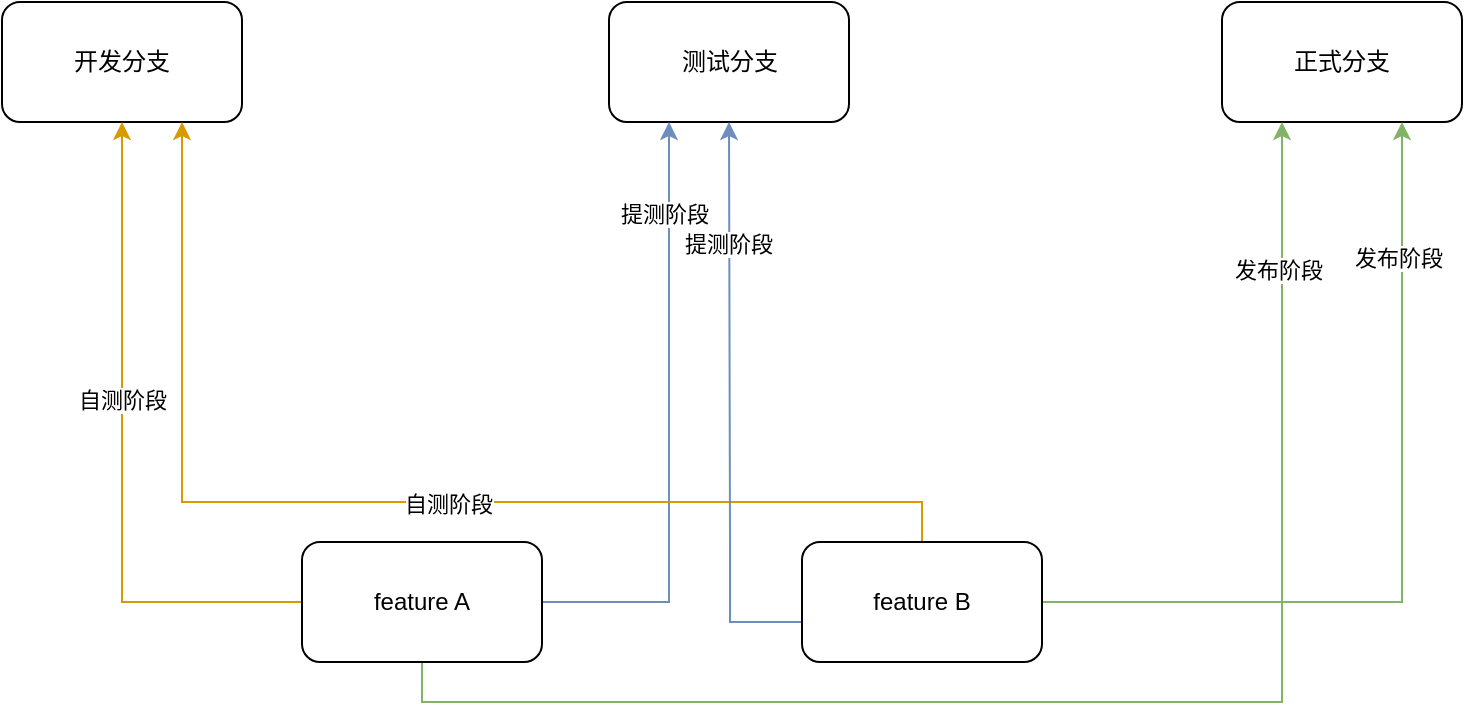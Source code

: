 <mxfile version="20.0.4" type="github">
  <diagram id="kWO4vnNtSZDNBMALmMIK" name="Page-1">
    <mxGraphModel dx="1242" dy="809" grid="1" gridSize="10" guides="1" tooltips="1" connect="1" arrows="1" fold="1" page="1" pageScale="1" pageWidth="827" pageHeight="1169" math="0" shadow="0">
      <root>
        <mxCell id="0" />
        <mxCell id="1" parent="0" />
        <mxCell id="DBEZtDzJzsMtLMxc4c8R-1" value="开发分支&lt;br&gt;" style="rounded=1;whiteSpace=wrap;html=1;" vertex="1" parent="1">
          <mxGeometry x="50" y="150" width="120" height="60" as="geometry" />
        </mxCell>
        <mxCell id="DBEZtDzJzsMtLMxc4c8R-2" value="测试分支" style="rounded=1;whiteSpace=wrap;html=1;" vertex="1" parent="1">
          <mxGeometry x="353.5" y="150" width="120" height="60" as="geometry" />
        </mxCell>
        <mxCell id="DBEZtDzJzsMtLMxc4c8R-3" value="正式分支" style="rounded=1;whiteSpace=wrap;html=1;" vertex="1" parent="1">
          <mxGeometry x="660" y="150" width="120" height="60" as="geometry" />
        </mxCell>
        <mxCell id="DBEZtDzJzsMtLMxc4c8R-6" style="edgeStyle=orthogonalEdgeStyle;rounded=0;orthogonalLoop=1;jettySize=auto;html=1;entryX=0.5;entryY=1;entryDx=0;entryDy=0;fillColor=#ffe6cc;strokeColor=#d79b00;" edge="1" parent="1" source="DBEZtDzJzsMtLMxc4c8R-4" target="DBEZtDzJzsMtLMxc4c8R-1">
          <mxGeometry relative="1" as="geometry" />
        </mxCell>
        <mxCell id="DBEZtDzJzsMtLMxc4c8R-8" value="自测阶段" style="edgeLabel;html=1;align=center;verticalAlign=middle;resizable=0;points=[];" vertex="1" connectable="0" parent="DBEZtDzJzsMtLMxc4c8R-6">
          <mxGeometry x="0.159" relative="1" as="geometry">
            <mxPoint as="offset" />
          </mxGeometry>
        </mxCell>
        <mxCell id="DBEZtDzJzsMtLMxc4c8R-10" style="edgeStyle=orthogonalEdgeStyle;rounded=0;orthogonalLoop=1;jettySize=auto;html=1;entryX=0.25;entryY=1;entryDx=0;entryDy=0;fillColor=#dae8fc;strokeColor=#6c8ebf;" edge="1" parent="1" source="DBEZtDzJzsMtLMxc4c8R-4" target="DBEZtDzJzsMtLMxc4c8R-2">
          <mxGeometry relative="1" as="geometry" />
        </mxCell>
        <mxCell id="DBEZtDzJzsMtLMxc4c8R-12" value="提测阶段" style="edgeLabel;html=1;align=center;verticalAlign=middle;resizable=0;points=[];" vertex="1" connectable="0" parent="DBEZtDzJzsMtLMxc4c8R-10">
          <mxGeometry x="0.708" y="4" relative="1" as="geometry">
            <mxPoint x="1" y="1" as="offset" />
          </mxGeometry>
        </mxCell>
        <mxCell id="DBEZtDzJzsMtLMxc4c8R-14" style="edgeStyle=orthogonalEdgeStyle;rounded=0;orthogonalLoop=1;jettySize=auto;html=1;entryX=0.25;entryY=1;entryDx=0;entryDy=0;fillColor=#d5e8d4;strokeColor=#82b366;" edge="1" parent="1" source="DBEZtDzJzsMtLMxc4c8R-4" target="DBEZtDzJzsMtLMxc4c8R-3">
          <mxGeometry relative="1" as="geometry">
            <Array as="points">
              <mxPoint x="260" y="500" />
              <mxPoint x="690" y="500" />
            </Array>
          </mxGeometry>
        </mxCell>
        <mxCell id="DBEZtDzJzsMtLMxc4c8R-16" value="发布阶段" style="edgeLabel;html=1;align=center;verticalAlign=middle;resizable=0;points=[];" vertex="1" connectable="0" parent="DBEZtDzJzsMtLMxc4c8R-14">
          <mxGeometry x="0.802" y="2" relative="1" as="geometry">
            <mxPoint as="offset" />
          </mxGeometry>
        </mxCell>
        <mxCell id="DBEZtDzJzsMtLMxc4c8R-4" value="feature A" style="rounded=1;whiteSpace=wrap;html=1;" vertex="1" parent="1">
          <mxGeometry x="200" y="420" width="120" height="60" as="geometry" />
        </mxCell>
        <mxCell id="DBEZtDzJzsMtLMxc4c8R-7" style="edgeStyle=orthogonalEdgeStyle;rounded=0;orthogonalLoop=1;jettySize=auto;html=1;fillColor=#ffe6cc;strokeColor=#d79b00;" edge="1" parent="1" source="DBEZtDzJzsMtLMxc4c8R-5">
          <mxGeometry relative="1" as="geometry">
            <mxPoint x="140" y="210" as="targetPoint" />
            <Array as="points">
              <mxPoint x="510" y="400" />
              <mxPoint x="140" y="400" />
              <mxPoint x="140" y="210" />
            </Array>
          </mxGeometry>
        </mxCell>
        <mxCell id="DBEZtDzJzsMtLMxc4c8R-9" value="自测阶段" style="edgeLabel;html=1;align=center;verticalAlign=middle;resizable=0;points=[];" vertex="1" connectable="0" parent="DBEZtDzJzsMtLMxc4c8R-7">
          <mxGeometry x="-0.113" y="1" relative="1" as="geometry">
            <mxPoint as="offset" />
          </mxGeometry>
        </mxCell>
        <mxCell id="DBEZtDzJzsMtLMxc4c8R-11" style="edgeStyle=orthogonalEdgeStyle;rounded=0;orthogonalLoop=1;jettySize=auto;html=1;entryX=0.5;entryY=1;entryDx=0;entryDy=0;fillColor=#dae8fc;strokeColor=#6c8ebf;" edge="1" parent="1" source="DBEZtDzJzsMtLMxc4c8R-5" target="DBEZtDzJzsMtLMxc4c8R-2">
          <mxGeometry relative="1" as="geometry">
            <Array as="points">
              <mxPoint x="414" y="460" />
              <mxPoint x="414" y="420" />
            </Array>
          </mxGeometry>
        </mxCell>
        <mxCell id="DBEZtDzJzsMtLMxc4c8R-13" value="提测阶段" style="edgeLabel;html=1;align=center;verticalAlign=middle;resizable=0;points=[];" vertex="1" connectable="0" parent="DBEZtDzJzsMtLMxc4c8R-11">
          <mxGeometry x="0.577" y="1" relative="1" as="geometry">
            <mxPoint as="offset" />
          </mxGeometry>
        </mxCell>
        <mxCell id="DBEZtDzJzsMtLMxc4c8R-15" style="edgeStyle=orthogonalEdgeStyle;rounded=0;orthogonalLoop=1;jettySize=auto;html=1;entryX=0.75;entryY=1;entryDx=0;entryDy=0;fillColor=#d5e8d4;strokeColor=#82b366;" edge="1" parent="1" source="DBEZtDzJzsMtLMxc4c8R-5" target="DBEZtDzJzsMtLMxc4c8R-3">
          <mxGeometry relative="1" as="geometry" />
        </mxCell>
        <mxCell id="DBEZtDzJzsMtLMxc4c8R-17" value="发布阶段" style="edgeLabel;html=1;align=center;verticalAlign=middle;resizable=0;points=[];" vertex="1" connectable="0" parent="DBEZtDzJzsMtLMxc4c8R-15">
          <mxGeometry x="0.675" y="2" relative="1" as="geometry">
            <mxPoint as="offset" />
          </mxGeometry>
        </mxCell>
        <mxCell id="DBEZtDzJzsMtLMxc4c8R-5" value="feature B" style="rounded=1;whiteSpace=wrap;html=1;" vertex="1" parent="1">
          <mxGeometry x="450" y="420" width="120" height="60" as="geometry" />
        </mxCell>
      </root>
    </mxGraphModel>
  </diagram>
</mxfile>
